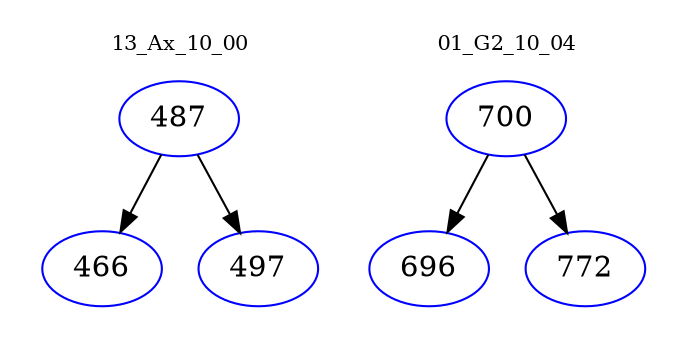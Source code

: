 digraph{
subgraph cluster_0 {
color = white
label = "13_Ax_10_00";
fontsize=10;
T0_487 [label="487", color="blue"]
T0_487 -> T0_466 [color="black"]
T0_466 [label="466", color="blue"]
T0_487 -> T0_497 [color="black"]
T0_497 [label="497", color="blue"]
}
subgraph cluster_1 {
color = white
label = "01_G2_10_04";
fontsize=10;
T1_700 [label="700", color="blue"]
T1_700 -> T1_696 [color="black"]
T1_696 [label="696", color="blue"]
T1_700 -> T1_772 [color="black"]
T1_772 [label="772", color="blue"]
}
}

